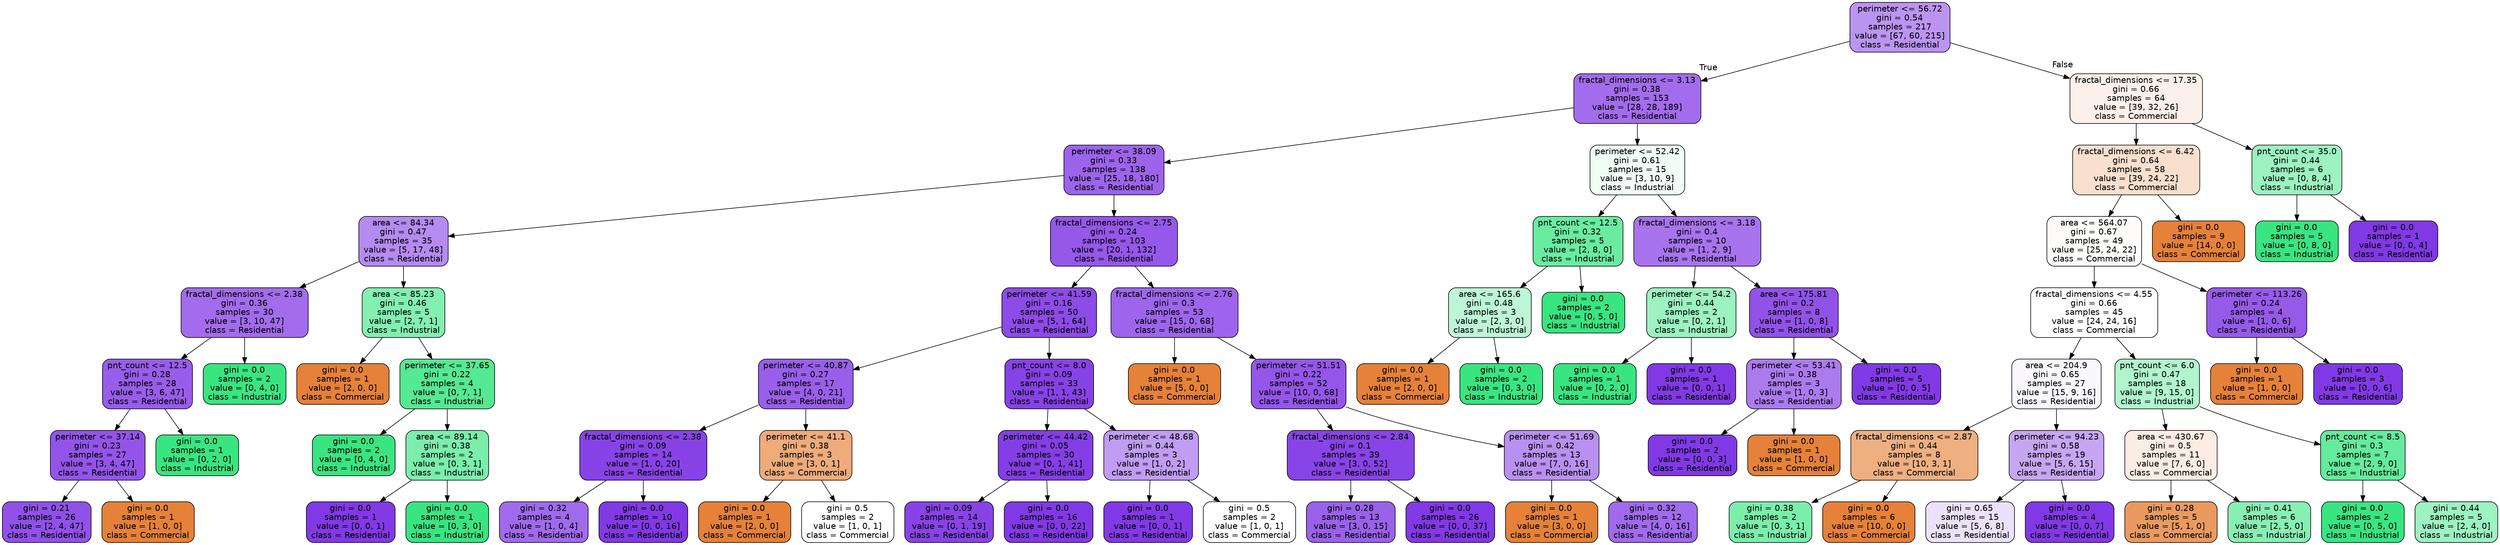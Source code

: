 digraph Tree {
node [shape=box, style="filled, rounded", color="black", fontname=helvetica] ;
edge [fontname=helvetica] ;
0 [label="perimeter <= 56.72\ngini = 0.54\nsamples = 217\nvalue = [67, 60, 215]\nclass = Residential", fillcolor="#bb94f1"] ;
1 [label="fractal_dimensions <= 3.13\ngini = 0.38\nsamples = 153\nvalue = [28, 28, 189]\nclass = Residential", fillcolor="#a26cec"] ;
0 -> 1 [labeldistance=2.5, labelangle=45, headlabel="True"] ;
2 [label="perimeter <= 38.09\ngini = 0.33\nsamples = 138\nvalue = [25, 18, 180]\nclass = Residential", fillcolor="#9c64eb"] ;
1 -> 2 ;
3 [label="area <= 84.34\ngini = 0.47\nsamples = 35\nvalue = [5, 17, 48]\nclass = Residential", fillcolor="#b58bf0"] ;
2 -> 3 ;
4 [label="fractal_dimensions <= 2.38\ngini = 0.36\nsamples = 30\nvalue = [3, 10, 47]\nclass = Residential", fillcolor="#a26cec"] ;
3 -> 4 ;
5 [label="pnt_count <= 12.5\ngini = 0.28\nsamples = 28\nvalue = [3, 6, 47]\nclass = Residential", fillcolor="#985dea"] ;
4 -> 5 ;
6 [label="perimeter <= 37.14\ngini = 0.23\nsamples = 27\nvalue = [3, 4, 47]\nclass = Residential", fillcolor="#9355e9"] ;
5 -> 6 ;
7 [label="gini = 0.21\nsamples = 26\nvalue = [2, 4, 47]\nclass = Residential", fillcolor="#9051e8"] ;
6 -> 7 ;
8 [label="gini = 0.0\nsamples = 1\nvalue = [1, 0, 0]\nclass = Commercial", fillcolor="#e58139"] ;
6 -> 8 ;
9 [label="gini = 0.0\nsamples = 1\nvalue = [0, 2, 0]\nclass = Industrial", fillcolor="#39e581"] ;
5 -> 9 ;
10 [label="gini = 0.0\nsamples = 2\nvalue = [0, 4, 0]\nclass = Industrial", fillcolor="#39e581"] ;
4 -> 10 ;
11 [label="area <= 85.23\ngini = 0.46\nsamples = 5\nvalue = [2, 7, 1]\nclass = Industrial", fillcolor="#83efb0"] ;
3 -> 11 ;
12 [label="gini = 0.0\nsamples = 1\nvalue = [2, 0, 0]\nclass = Commercial", fillcolor="#e58139"] ;
11 -> 12 ;
13 [label="perimeter <= 37.65\ngini = 0.22\nsamples = 4\nvalue = [0, 7, 1]\nclass = Industrial", fillcolor="#55e993"] ;
11 -> 13 ;
14 [label="gini = 0.0\nsamples = 2\nvalue = [0, 4, 0]\nclass = Industrial", fillcolor="#39e581"] ;
13 -> 14 ;
15 [label="area <= 89.14\ngini = 0.38\nsamples = 2\nvalue = [0, 3, 1]\nclass = Industrial", fillcolor="#7beeab"] ;
13 -> 15 ;
16 [label="gini = 0.0\nsamples = 1\nvalue = [0, 0, 1]\nclass = Residential", fillcolor="#8139e5"] ;
15 -> 16 ;
17 [label="gini = 0.0\nsamples = 1\nvalue = [0, 3, 0]\nclass = Industrial", fillcolor="#39e581"] ;
15 -> 17 ;
18 [label="fractal_dimensions <= 2.75\ngini = 0.24\nsamples = 103\nvalue = [20, 1, 132]\nclass = Residential", fillcolor="#9558e9"] ;
2 -> 18 ;
19 [label="perimeter <= 41.59\ngini = 0.16\nsamples = 50\nvalue = [5, 1, 64]\nclass = Residential", fillcolor="#8d4be7"] ;
18 -> 19 ;
20 [label="perimeter <= 40.87\ngini = 0.27\nsamples = 17\nvalue = [4, 0, 21]\nclass = Residential", fillcolor="#995fea"] ;
19 -> 20 ;
21 [label="fractal_dimensions <= 2.38\ngini = 0.09\nsamples = 14\nvalue = [1, 0, 20]\nclass = Residential", fillcolor="#8743e6"] ;
20 -> 21 ;
22 [label="gini = 0.32\nsamples = 4\nvalue = [1, 0, 4]\nclass = Residential", fillcolor="#a06aec"] ;
21 -> 22 ;
23 [label="gini = 0.0\nsamples = 10\nvalue = [0, 0, 16]\nclass = Residential", fillcolor="#8139e5"] ;
21 -> 23 ;
24 [label="perimeter <= 41.1\ngini = 0.38\nsamples = 3\nvalue = [3, 0, 1]\nclass = Commercial", fillcolor="#eeab7b"] ;
20 -> 24 ;
25 [label="gini = 0.0\nsamples = 1\nvalue = [2, 0, 0]\nclass = Commercial", fillcolor="#e58139"] ;
24 -> 25 ;
26 [label="gini = 0.5\nsamples = 2\nvalue = [1, 0, 1]\nclass = Commercial", fillcolor="#ffffff"] ;
24 -> 26 ;
27 [label="pnt_count <= 8.0\ngini = 0.09\nsamples = 33\nvalue = [1, 1, 43]\nclass = Residential", fillcolor="#8742e6"] ;
19 -> 27 ;
28 [label="perimeter <= 44.42\ngini = 0.05\nsamples = 30\nvalue = [0, 1, 41]\nclass = Residential", fillcolor="#843ee6"] ;
27 -> 28 ;
29 [label="gini = 0.09\nsamples = 14\nvalue = [0, 1, 19]\nclass = Residential", fillcolor="#8843e6"] ;
28 -> 29 ;
30 [label="gini = 0.0\nsamples = 16\nvalue = [0, 0, 22]\nclass = Residential", fillcolor="#8139e5"] ;
28 -> 30 ;
31 [label="perimeter <= 48.68\ngini = 0.44\nsamples = 3\nvalue = [1, 0, 2]\nclass = Residential", fillcolor="#c09cf2"] ;
27 -> 31 ;
32 [label="gini = 0.0\nsamples = 1\nvalue = [0, 0, 1]\nclass = Residential", fillcolor="#8139e5"] ;
31 -> 32 ;
33 [label="gini = 0.5\nsamples = 2\nvalue = [1, 0, 1]\nclass = Commercial", fillcolor="#ffffff"] ;
31 -> 33 ;
34 [label="fractal_dimensions <= 2.76\ngini = 0.3\nsamples = 53\nvalue = [15, 0, 68]\nclass = Residential", fillcolor="#9d65eb"] ;
18 -> 34 ;
35 [label="gini = 0.0\nsamples = 1\nvalue = [5, 0, 0]\nclass = Commercial", fillcolor="#e58139"] ;
34 -> 35 ;
36 [label="perimeter <= 51.51\ngini = 0.22\nsamples = 52\nvalue = [10, 0, 68]\nclass = Residential", fillcolor="#9456e9"] ;
34 -> 36 ;
37 [label="fractal_dimensions <= 2.84\ngini = 0.1\nsamples = 39\nvalue = [3, 0, 52]\nclass = Residential", fillcolor="#8844e6"] ;
36 -> 37 ;
38 [label="gini = 0.28\nsamples = 13\nvalue = [3, 0, 15]\nclass = Residential", fillcolor="#9a61ea"] ;
37 -> 38 ;
39 [label="gini = 0.0\nsamples = 26\nvalue = [0, 0, 37]\nclass = Residential", fillcolor="#8139e5"] ;
37 -> 39 ;
40 [label="perimeter <= 51.69\ngini = 0.42\nsamples = 13\nvalue = [7, 0, 16]\nclass = Residential", fillcolor="#b890f0"] ;
36 -> 40 ;
41 [label="gini = 0.0\nsamples = 1\nvalue = [3, 0, 0]\nclass = Commercial", fillcolor="#e58139"] ;
40 -> 41 ;
42 [label="gini = 0.32\nsamples = 12\nvalue = [4, 0, 16]\nclass = Residential", fillcolor="#a06aec"] ;
40 -> 42 ;
43 [label="perimeter <= 52.42\ngini = 0.61\nsamples = 15\nvalue = [3, 10, 9]\nclass = Industrial", fillcolor="#f0fdf5"] ;
1 -> 43 ;
44 [label="pnt_count <= 12.5\ngini = 0.32\nsamples = 5\nvalue = [2, 8, 0]\nclass = Industrial", fillcolor="#6aeca0"] ;
43 -> 44 ;
45 [label="area <= 165.6\ngini = 0.48\nsamples = 3\nvalue = [2, 3, 0]\nclass = Industrial", fillcolor="#bdf6d5"] ;
44 -> 45 ;
46 [label="gini = 0.0\nsamples = 1\nvalue = [2, 0, 0]\nclass = Commercial", fillcolor="#e58139"] ;
45 -> 46 ;
47 [label="gini = 0.0\nsamples = 2\nvalue = [0, 3, 0]\nclass = Industrial", fillcolor="#39e581"] ;
45 -> 47 ;
48 [label="gini = 0.0\nsamples = 2\nvalue = [0, 5, 0]\nclass = Industrial", fillcolor="#39e581"] ;
44 -> 48 ;
49 [label="fractal_dimensions <= 3.18\ngini = 0.4\nsamples = 10\nvalue = [1, 2, 9]\nclass = Residential", fillcolor="#a774ed"] ;
43 -> 49 ;
50 [label="perimeter <= 54.2\ngini = 0.44\nsamples = 2\nvalue = [0, 2, 1]\nclass = Industrial", fillcolor="#9cf2c0"] ;
49 -> 50 ;
51 [label="gini = 0.0\nsamples = 1\nvalue = [0, 2, 0]\nclass = Industrial", fillcolor="#39e581"] ;
50 -> 51 ;
52 [label="gini = 0.0\nsamples = 1\nvalue = [0, 0, 1]\nclass = Residential", fillcolor="#8139e5"] ;
50 -> 52 ;
53 [label="area <= 175.81\ngini = 0.2\nsamples = 8\nvalue = [1, 0, 8]\nclass = Residential", fillcolor="#9152e8"] ;
49 -> 53 ;
54 [label="perimeter <= 53.41\ngini = 0.38\nsamples = 3\nvalue = [1, 0, 3]\nclass = Residential", fillcolor="#ab7bee"] ;
53 -> 54 ;
55 [label="gini = 0.0\nsamples = 2\nvalue = [0, 0, 3]\nclass = Residential", fillcolor="#8139e5"] ;
54 -> 55 ;
56 [label="gini = 0.0\nsamples = 1\nvalue = [1, 0, 0]\nclass = Commercial", fillcolor="#e58139"] ;
54 -> 56 ;
57 [label="gini = 0.0\nsamples = 5\nvalue = [0, 0, 5]\nclass = Residential", fillcolor="#8139e5"] ;
53 -> 57 ;
58 [label="fractal_dimensions <= 17.35\ngini = 0.66\nsamples = 64\nvalue = [39, 32, 26]\nclass = Commercial", fillcolor="#fcf1ea"] ;
0 -> 58 [labeldistance=2.5, labelangle=-45, headlabel="False"] ;
59 [label="fractal_dimensions <= 6.42\ngini = 0.64\nsamples = 58\nvalue = [39, 24, 22]\nclass = Commercial", fillcolor="#f9e0ce"] ;
58 -> 59 ;
60 [label="area <= 564.07\ngini = 0.67\nsamples = 49\nvalue = [25, 24, 22]\nclass = Commercial", fillcolor="#fefcfb"] ;
59 -> 60 ;
61 [label="fractal_dimensions <= 4.55\ngini = 0.66\nsamples = 45\nvalue = [24, 24, 16]\nclass = Commercial", fillcolor="#ffffff"] ;
60 -> 61 ;
62 [label="area <= 204.9\ngini = 0.65\nsamples = 27\nvalue = [15, 9, 16]\nclass = Residential", fillcolor="#faf7fe"] ;
61 -> 62 ;
63 [label="fractal_dimensions <= 2.87\ngini = 0.44\nsamples = 8\nvalue = [10, 3, 1]\nclass = Commercial", fillcolor="#eeaf81"] ;
62 -> 63 ;
64 [label="gini = 0.38\nsamples = 2\nvalue = [0, 3, 1]\nclass = Industrial", fillcolor="#7beeab"] ;
63 -> 64 ;
65 [label="gini = 0.0\nsamples = 6\nvalue = [10, 0, 0]\nclass = Commercial", fillcolor="#e58139"] ;
63 -> 65 ;
66 [label="perimeter <= 94.23\ngini = 0.58\nsamples = 19\nvalue = [5, 6, 15]\nclass = Residential", fillcolor="#c6a6f3"] ;
62 -> 66 ;
67 [label="gini = 0.65\nsamples = 15\nvalue = [5, 6, 8]\nclass = Residential", fillcolor="#ece1fb"] ;
66 -> 67 ;
68 [label="gini = 0.0\nsamples = 4\nvalue = [0, 0, 7]\nclass = Residential", fillcolor="#8139e5"] ;
66 -> 68 ;
69 [label="pnt_count <= 6.0\ngini = 0.47\nsamples = 18\nvalue = [9, 15, 0]\nclass = Industrial", fillcolor="#b0f5cd"] ;
61 -> 69 ;
70 [label="area <= 430.67\ngini = 0.5\nsamples = 11\nvalue = [7, 6, 0]\nclass = Commercial", fillcolor="#fbede3"] ;
69 -> 70 ;
71 [label="gini = 0.28\nsamples = 5\nvalue = [5, 1, 0]\nclass = Commercial", fillcolor="#ea9a61"] ;
70 -> 71 ;
72 [label="gini = 0.41\nsamples = 6\nvalue = [2, 5, 0]\nclass = Industrial", fillcolor="#88efb3"] ;
70 -> 72 ;
73 [label="pnt_count <= 8.5\ngini = 0.3\nsamples = 7\nvalue = [2, 9, 0]\nclass = Industrial", fillcolor="#65eb9d"] ;
69 -> 73 ;
74 [label="gini = 0.0\nsamples = 2\nvalue = [0, 5, 0]\nclass = Industrial", fillcolor="#39e581"] ;
73 -> 74 ;
75 [label="gini = 0.44\nsamples = 5\nvalue = [2, 4, 0]\nclass = Industrial", fillcolor="#9cf2c0"] ;
73 -> 75 ;
76 [label="perimeter <= 113.26\ngini = 0.24\nsamples = 4\nvalue = [1, 0, 6]\nclass = Residential", fillcolor="#965ae9"] ;
60 -> 76 ;
77 [label="gini = 0.0\nsamples = 1\nvalue = [1, 0, 0]\nclass = Commercial", fillcolor="#e58139"] ;
76 -> 77 ;
78 [label="gini = 0.0\nsamples = 3\nvalue = [0, 0, 6]\nclass = Residential", fillcolor="#8139e5"] ;
76 -> 78 ;
79 [label="gini = 0.0\nsamples = 9\nvalue = [14, 0, 0]\nclass = Commercial", fillcolor="#e58139"] ;
59 -> 79 ;
80 [label="pnt_count <= 35.0\ngini = 0.44\nsamples = 6\nvalue = [0, 8, 4]\nclass = Industrial", fillcolor="#9cf2c0"] ;
58 -> 80 ;
81 [label="gini = 0.0\nsamples = 5\nvalue = [0, 8, 0]\nclass = Industrial", fillcolor="#39e581"] ;
80 -> 81 ;
82 [label="gini = 0.0\nsamples = 1\nvalue = [0, 0, 4]\nclass = Residential", fillcolor="#8139e5"] ;
80 -> 82 ;
}